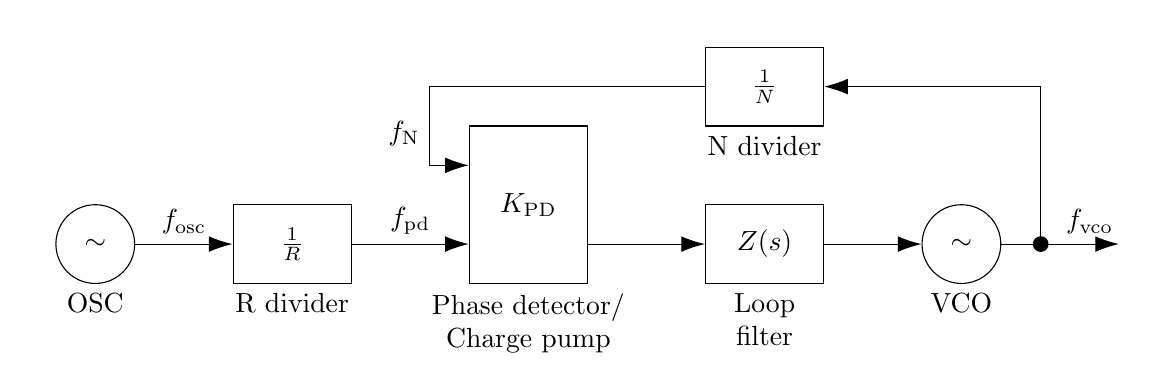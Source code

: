 \usetikzlibrary{calc}
\def\arrlen{3mm}
\def\arrwidth{2mm}
\begin{tikzpicture}
\node[draw,circle,minimum size=1cm,align=center,label={[align=center]below:OSC},label={[]above:}] (osc) at (0.5,0) {$\sim$};
\node[draw,rectangle,minimum width=1.5cm,minimum height=1cm,align=center,label={[align=center]below:R divider},label={[]above:}] (r) at (3,0) {$\frac{1}{R}$};
\node[draw,rectangle,minimum width=1.5cm,minimum height=2cm,align=center,label={[align=center]below:Phase detector/\\Charge pump},label={[]above:}] (kpd) at (6,0.5) {$K_\text{PD}$};
\node[draw,rectangle,minimum width=1.5cm,minimum height=1cm,align=center,label={[align=center]below:Loop\\filter},label={[]above:}] (z) at (9,0) {$Z(s)$};
\node[draw,rectangle,minimum width=1.5cm,minimum height=1cm,align=center,label={[align=center]below:N divider},label={[]above:}] (n) at (9,2) {$\frac{1}{N}$};
\node[draw,circle,minimum size=1cm,align=center,label={[align=center]below:VCO},label={[]above:}] (vco) at (11.5,0) {$\sim$};

\draw[-{Latex[length=\arrlen,width=\arrwidth]}] (osc) -- node[pos=0.5,anchor=south] {$f_\text{osc}$} (r);
\draw[-{Latex[length=\arrlen,width=\arrwidth]}] (r) -- node[pos=0.5,anchor=south] {$f_\text{pd}$} ($(kpd.west)+(0,-0.5)$);
\draw[-{Latex[length=\arrlen,width=\arrwidth]}] ($(kpd.east)+(0,-0.5)$) --  (z);
\draw[-{Latex[length=\arrlen,width=\arrwidth]}] (z) -- (vco);
\draw[-{Latex[length=\arrlen,width=\arrwidth]}] (vco) -- node[pos=0.75,anchor=south] {$f_\text{vco}$} +(2,0);
\draw[-{Latex[length=\arrlen,width=\arrwidth]}] (vco.east)+(0.5,0) node[fill,circle,inner sep=0,minimum size=0.2cm] {} |-  (n);
\draw[-{Latex[length=\arrlen,width=\arrwidth]}] (n) -| node[pos=0.8,anchor=east] {$f_\text{N}$} ($(kpd.west)+(-0.5,+0.5)$) --($(kpd.west)+(0,+0.5)$) ;
\end{tikzpicture}